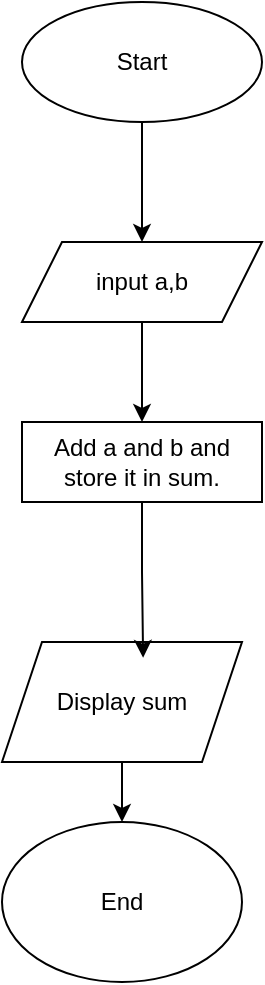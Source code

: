 <mxfile version="25.0.3" pages="4">
  <diagram name="Sum_of_2_numbers" id="cp7l-ZZTf7Rztb3W4R47">
    <mxGraphModel dx="882" dy="458" grid="1" gridSize="10" guides="1" tooltips="1" connect="1" arrows="1" fold="1" page="1" pageScale="1" pageWidth="850" pageHeight="1100" math="0" shadow="0">
      <root>
        <mxCell id="0" />
        <mxCell id="1" parent="0" />
        <mxCell id="_HUWMJ0bEB_SSKzv0rb7-9" style="edgeStyle=orthogonalEdgeStyle;rounded=0;orthogonalLoop=1;jettySize=auto;html=1;entryX=0.5;entryY=0;entryDx=0;entryDy=0;" edge="1" parent="1" source="_HUWMJ0bEB_SSKzv0rb7-1" target="_HUWMJ0bEB_SSKzv0rb7-2">
          <mxGeometry relative="1" as="geometry" />
        </mxCell>
        <mxCell id="_HUWMJ0bEB_SSKzv0rb7-1" value="Start" style="ellipse;whiteSpace=wrap;html=1;" vertex="1" parent="1">
          <mxGeometry x="330" y="40" width="120" height="60" as="geometry" />
        </mxCell>
        <mxCell id="_HUWMJ0bEB_SSKzv0rb7-10" style="edgeStyle=orthogonalEdgeStyle;rounded=0;orthogonalLoop=1;jettySize=auto;html=1;entryX=0.5;entryY=0;entryDx=0;entryDy=0;" edge="1" parent="1" source="_HUWMJ0bEB_SSKzv0rb7-2" target="_HUWMJ0bEB_SSKzv0rb7-3">
          <mxGeometry relative="1" as="geometry" />
        </mxCell>
        <mxCell id="_HUWMJ0bEB_SSKzv0rb7-2" value="input a,b" style="shape=parallelogram;perimeter=parallelogramPerimeter;whiteSpace=wrap;html=1;fixedSize=1;" vertex="1" parent="1">
          <mxGeometry x="330" y="160" width="120" height="40" as="geometry" />
        </mxCell>
        <mxCell id="_HUWMJ0bEB_SSKzv0rb7-3" value="Add a and b and store it in sum." style="rounded=0;whiteSpace=wrap;html=1;" vertex="1" parent="1">
          <mxGeometry x="330" y="250" width="120" height="40" as="geometry" />
        </mxCell>
        <mxCell id="_HUWMJ0bEB_SSKzv0rb7-13" style="edgeStyle=orthogonalEdgeStyle;rounded=0;orthogonalLoop=1;jettySize=auto;html=1;entryX=0.5;entryY=0;entryDx=0;entryDy=0;" edge="1" parent="1" source="_HUWMJ0bEB_SSKzv0rb7-4" target="_HUWMJ0bEB_SSKzv0rb7-6">
          <mxGeometry relative="1" as="geometry" />
        </mxCell>
        <mxCell id="_HUWMJ0bEB_SSKzv0rb7-4" value="Display sum" style="shape=parallelogram;perimeter=parallelogramPerimeter;whiteSpace=wrap;html=1;fixedSize=1;" vertex="1" parent="1">
          <mxGeometry x="320" y="360" width="120" height="60" as="geometry" />
        </mxCell>
        <mxCell id="_HUWMJ0bEB_SSKzv0rb7-6" value="End" style="ellipse;whiteSpace=wrap;html=1;" vertex="1" parent="1">
          <mxGeometry x="320" y="450" width="120" height="80" as="geometry" />
        </mxCell>
        <mxCell id="_HUWMJ0bEB_SSKzv0rb7-11" style="edgeStyle=orthogonalEdgeStyle;rounded=0;orthogonalLoop=1;jettySize=auto;html=1;exitX=0.5;exitY=1;exitDx=0;exitDy=0;" edge="1" parent="1" source="_HUWMJ0bEB_SSKzv0rb7-3" target="_HUWMJ0bEB_SSKzv0rb7-3">
          <mxGeometry relative="1" as="geometry" />
        </mxCell>
        <mxCell id="_HUWMJ0bEB_SSKzv0rb7-12" style="edgeStyle=orthogonalEdgeStyle;rounded=0;orthogonalLoop=1;jettySize=auto;html=1;entryX=0.588;entryY=0.132;entryDx=0;entryDy=0;entryPerimeter=0;" edge="1" parent="1" source="_HUWMJ0bEB_SSKzv0rb7-3" target="_HUWMJ0bEB_SSKzv0rb7-4">
          <mxGeometry relative="1" as="geometry" />
        </mxCell>
      </root>
    </mxGraphModel>
  </diagram>
  <diagram id="PEL-7MDDjGOzB-K8EzK5" name="even/odd">
    <mxGraphModel dx="794" dy="412" grid="1" gridSize="10" guides="1" tooltips="1" connect="1" arrows="1" fold="1" page="1" pageScale="1" pageWidth="827" pageHeight="1169" math="0" shadow="0">
      <root>
        <mxCell id="0" />
        <mxCell id="1" parent="0" />
        <mxCell id="tAixSzYHw1HnBbmjRgFo-8" value="" style="edgeStyle=orthogonalEdgeStyle;rounded=0;orthogonalLoop=1;jettySize=auto;html=1;" edge="1" parent="1" source="tAixSzYHw1HnBbmjRgFo-1" target="tAixSzYHw1HnBbmjRgFo-2">
          <mxGeometry relative="1" as="geometry" />
        </mxCell>
        <mxCell id="tAixSzYHw1HnBbmjRgFo-1" value="Start" style="ellipse;whiteSpace=wrap;html=1;" vertex="1" parent="1">
          <mxGeometry x="260" y="20" width="120" height="50" as="geometry" />
        </mxCell>
        <mxCell id="tAixSzYHw1HnBbmjRgFo-9" value="" style="edgeStyle=orthogonalEdgeStyle;rounded=0;orthogonalLoop=1;jettySize=auto;html=1;" edge="1" parent="1" source="tAixSzYHw1HnBbmjRgFo-2" target="tAixSzYHw1HnBbmjRgFo-4">
          <mxGeometry relative="1" as="geometry" />
        </mxCell>
        <mxCell id="tAixSzYHw1HnBbmjRgFo-2" value="Input a" style="shape=parallelogram;perimeter=parallelogramPerimeter;whiteSpace=wrap;html=1;fixedSize=1;" vertex="1" parent="1">
          <mxGeometry x="260" y="100" width="120" height="60" as="geometry" />
        </mxCell>
        <mxCell id="tAixSzYHw1HnBbmjRgFo-10" style="edgeStyle=orthogonalEdgeStyle;rounded=0;orthogonalLoop=1;jettySize=auto;html=1;entryX=0.5;entryY=0;entryDx=0;entryDy=0;" edge="1" parent="1" source="tAixSzYHw1HnBbmjRgFo-4" target="tAixSzYHw1HnBbmjRgFo-5">
          <mxGeometry relative="1" as="geometry" />
        </mxCell>
        <mxCell id="tAixSzYHw1HnBbmjRgFo-4" value="If a%2==0" style="rhombus;whiteSpace=wrap;html=1;" vertex="1" parent="1">
          <mxGeometry x="280" y="190" width="80" height="80" as="geometry" />
        </mxCell>
        <mxCell id="tAixSzYHw1HnBbmjRgFo-14" style="edgeStyle=orthogonalEdgeStyle;rounded=0;orthogonalLoop=1;jettySize=auto;html=1;entryX=0;entryY=0.5;entryDx=0;entryDy=0;" edge="1" parent="1" source="tAixSzYHw1HnBbmjRgFo-5" target="tAixSzYHw1HnBbmjRgFo-7">
          <mxGeometry relative="1" as="geometry" />
        </mxCell>
        <mxCell id="tAixSzYHw1HnBbmjRgFo-5" value="a is odd" style="shape=parallelogram;perimeter=parallelogramPerimeter;whiteSpace=wrap;html=1;fixedSize=1;" vertex="1" parent="1">
          <mxGeometry x="140" y="290" width="120" height="60" as="geometry" />
        </mxCell>
        <mxCell id="tAixSzYHw1HnBbmjRgFo-15" style="edgeStyle=orthogonalEdgeStyle;rounded=0;orthogonalLoop=1;jettySize=auto;html=1;entryX=1;entryY=0.5;entryDx=0;entryDy=0;" edge="1" parent="1" source="tAixSzYHw1HnBbmjRgFo-6" target="tAixSzYHw1HnBbmjRgFo-7">
          <mxGeometry relative="1" as="geometry" />
        </mxCell>
        <mxCell id="tAixSzYHw1HnBbmjRgFo-6" value="a is even" style="shape=parallelogram;perimeter=parallelogramPerimeter;whiteSpace=wrap;html=1;fixedSize=1;" vertex="1" parent="1">
          <mxGeometry x="400" y="290" width="120" height="60" as="geometry" />
        </mxCell>
        <mxCell id="tAixSzYHw1HnBbmjRgFo-7" value="End" style="ellipse;whiteSpace=wrap;html=1;" vertex="1" parent="1">
          <mxGeometry x="280" y="400" width="80" height="40" as="geometry" />
        </mxCell>
        <mxCell id="tAixSzYHw1HnBbmjRgFo-11" style="edgeStyle=orthogonalEdgeStyle;rounded=0;orthogonalLoop=1;jettySize=auto;html=1;entryX=0.572;entryY=-0.033;entryDx=0;entryDy=0;entryPerimeter=0;" edge="1" parent="1" source="tAixSzYHw1HnBbmjRgFo-4" target="tAixSzYHw1HnBbmjRgFo-6">
          <mxGeometry relative="1" as="geometry" />
        </mxCell>
        <mxCell id="tAixSzYHw1HnBbmjRgFo-12" value="False" style="text;html=1;align=center;verticalAlign=middle;resizable=0;points=[];autosize=1;strokeColor=none;fillColor=none;" vertex="1" parent="1">
          <mxGeometry x="195" y="198" width="50" height="30" as="geometry" />
        </mxCell>
        <mxCell id="tAixSzYHw1HnBbmjRgFo-13" value="True" style="text;html=1;align=center;verticalAlign=middle;resizable=0;points=[];autosize=1;strokeColor=none;fillColor=none;" vertex="1" parent="1">
          <mxGeometry x="415" y="198" width="50" height="30" as="geometry" />
        </mxCell>
      </root>
    </mxGraphModel>
  </diagram>
  <diagram id="kCT6GcYJ7lMcP6Ey-gSE" name="greatest of 3 numbers">
    <mxGraphModel dx="1917" dy="634" grid="1" gridSize="10" guides="1" tooltips="1" connect="1" arrows="1" fold="1" page="1" pageScale="1" pageWidth="827" pageHeight="1169" math="0" shadow="0">
      <root>
        <object label="" id="0">
          <mxCell />
        </object>
        <mxCell id="1" parent="0" />
        <mxCell id="gqYLdBMKKW9qXYO8Rfjo-7" value="" style="edgeStyle=orthogonalEdgeStyle;rounded=0;orthogonalLoop=1;jettySize=auto;html=1;" edge="1" parent="1" source="gqYLdBMKKW9qXYO8Rfjo-1" target="gqYLdBMKKW9qXYO8Rfjo-2">
          <mxGeometry relative="1" as="geometry" />
        </mxCell>
        <mxCell id="gqYLdBMKKW9qXYO8Rfjo-1" value="Start" style="ellipse;whiteSpace=wrap;html=1;" vertex="1" parent="1">
          <mxGeometry x="95" width="130" height="60" as="geometry" />
        </mxCell>
        <mxCell id="gqYLdBMKKW9qXYO8Rfjo-8" value="" style="edgeStyle=orthogonalEdgeStyle;rounded=0;orthogonalLoop=1;jettySize=auto;html=1;" edge="1" parent="1" source="gqYLdBMKKW9qXYO8Rfjo-2" target="gqYLdBMKKW9qXYO8Rfjo-3">
          <mxGeometry relative="1" as="geometry" />
        </mxCell>
        <mxCell id="gqYLdBMKKW9qXYO8Rfjo-2" value="input a,b,c" style="shape=parallelogram;perimeter=parallelogramPerimeter;whiteSpace=wrap;html=1;fixedSize=1;" vertex="1" parent="1">
          <mxGeometry x="100" y="130" width="120" height="60" as="geometry" />
        </mxCell>
        <mxCell id="gqYLdBMKKW9qXYO8Rfjo-9" style="edgeStyle=orthogonalEdgeStyle;rounded=0;orthogonalLoop=1;jettySize=auto;html=1;exitX=1;exitY=0.5;exitDx=0;exitDy=0;entryX=0;entryY=0.5;entryDx=0;entryDy=0;" edge="1" parent="1" source="gqYLdBMKKW9qXYO8Rfjo-3" target="gqYLdBMKKW9qXYO8Rfjo-4">
          <mxGeometry relative="1" as="geometry" />
        </mxCell>
        <mxCell id="gqYLdBMKKW9qXYO8Rfjo-11" style="edgeStyle=orthogonalEdgeStyle;rounded=0;orthogonalLoop=1;jettySize=auto;html=1;exitX=0;exitY=0.5;exitDx=0;exitDy=0;entryX=0;entryY=0.5;entryDx=0;entryDy=0;" edge="1" parent="1" source="gqYLdBMKKW9qXYO8Rfjo-3" target="gqYLdBMKKW9qXYO8Rfjo-10">
          <mxGeometry relative="1" as="geometry" />
        </mxCell>
        <mxCell id="gqYLdBMKKW9qXYO8Rfjo-3" value="if a&amp;gt;b and&amp;nbsp;&lt;div&gt;a&amp;gt;c&lt;/div&gt;" style="rhombus;whiteSpace=wrap;html=1;" vertex="1" parent="1">
          <mxGeometry x="115" y="240" width="90" height="80" as="geometry" />
        </mxCell>
        <mxCell id="gqYLdBMKKW9qXYO8Rfjo-13" style="edgeStyle=orthogonalEdgeStyle;rounded=0;orthogonalLoop=1;jettySize=auto;html=1;entryX=0;entryY=0.5;entryDx=0;entryDy=0;" edge="1" parent="1" source="gqYLdBMKKW9qXYO8Rfjo-4" target="gqYLdBMKKW9qXYO8Rfjo-12">
          <mxGeometry relative="1" as="geometry" />
        </mxCell>
        <mxCell id="gqYLdBMKKW9qXYO8Rfjo-18" style="edgeStyle=orthogonalEdgeStyle;rounded=0;orthogonalLoop=1;jettySize=auto;html=1;exitX=1;exitY=0.5;exitDx=0;exitDy=0;entryX=0.5;entryY=0;entryDx=0;entryDy=0;" edge="1" parent="1" source="gqYLdBMKKW9qXYO8Rfjo-4" target="gqYLdBMKKW9qXYO8Rfjo-17">
          <mxGeometry relative="1" as="geometry" />
        </mxCell>
        <mxCell id="gqYLdBMKKW9qXYO8Rfjo-4" value="elif b&amp;gt;a&amp;nbsp;&lt;div&gt;and&amp;nbsp;&lt;div&gt;b&amp;gt;c&lt;/div&gt;&lt;/div&gt;" style="rhombus;whiteSpace=wrap;html=1;" vertex="1" parent="1">
          <mxGeometry x="280" y="240" width="80" height="80" as="geometry" />
        </mxCell>
        <mxCell id="gqYLdBMKKW9qXYO8Rfjo-21" style="edgeStyle=orthogonalEdgeStyle;rounded=0;orthogonalLoop=1;jettySize=auto;html=1;entryX=0;entryY=0.5;entryDx=0;entryDy=0;" edge="1" parent="1" source="gqYLdBMKKW9qXYO8Rfjo-10" target="gqYLdBMKKW9qXYO8Rfjo-20">
          <mxGeometry relative="1" as="geometry" />
        </mxCell>
        <mxCell id="gqYLdBMKKW9qXYO8Rfjo-10" value="Display a&amp;nbsp;&lt;div&gt;is greater&lt;/div&gt;" style="shape=parallelogram;perimeter=parallelogramPerimeter;whiteSpace=wrap;html=1;fixedSize=1;" vertex="1" parent="1">
          <mxGeometry x="150" y="360" width="120" height="60" as="geometry" />
        </mxCell>
        <mxCell id="gqYLdBMKKW9qXYO8Rfjo-22" style="edgeStyle=orthogonalEdgeStyle;rounded=0;orthogonalLoop=1;jettySize=auto;html=1;entryX=0.5;entryY=0;entryDx=0;entryDy=0;" edge="1" parent="1" source="gqYLdBMKKW9qXYO8Rfjo-12" target="gqYLdBMKKW9qXYO8Rfjo-20">
          <mxGeometry relative="1" as="geometry" />
        </mxCell>
        <mxCell id="gqYLdBMKKW9qXYO8Rfjo-12" value="Display b&amp;nbsp;&lt;div&gt;is greater&lt;/div&gt;" style="shape=parallelogram;perimeter=parallelogramPerimeter;whiteSpace=wrap;html=1;fixedSize=1;" vertex="1" parent="1">
          <mxGeometry x="341" y="350" width="120" height="60" as="geometry" />
        </mxCell>
        <mxCell id="gqYLdBMKKW9qXYO8Rfjo-14" value="True" style="text;html=1;align=center;verticalAlign=middle;resizable=0;points=[];autosize=1;strokeColor=none;fillColor=none;" vertex="1" parent="1">
          <mxGeometry x="65" y="238" width="50" height="30" as="geometry" />
        </mxCell>
        <mxCell id="gqYLdBMKKW9qXYO8Rfjo-15" value="False" style="text;html=1;align=center;verticalAlign=middle;resizable=0;points=[];autosize=1;strokeColor=none;fillColor=none;" vertex="1" parent="1">
          <mxGeometry x="215" y="248" width="50" height="30" as="geometry" />
        </mxCell>
        <mxCell id="gqYLdBMKKW9qXYO8Rfjo-16" value="True" style="text;html=1;align=center;verticalAlign=middle;resizable=0;points=[];autosize=1;strokeColor=none;fillColor=none;" vertex="1" parent="1">
          <mxGeometry x="275" y="318" width="50" height="30" as="geometry" />
        </mxCell>
        <mxCell id="gqYLdBMKKW9qXYO8Rfjo-23" style="edgeStyle=orthogonalEdgeStyle;rounded=0;orthogonalLoop=1;jettySize=auto;html=1;entryX=1;entryY=0.5;entryDx=0;entryDy=0;" edge="1" parent="1" source="gqYLdBMKKW9qXYO8Rfjo-17" target="gqYLdBMKKW9qXYO8Rfjo-20">
          <mxGeometry relative="1" as="geometry">
            <Array as="points">
              <mxPoint x="480" y="380" />
              <mxPoint x="480" y="470" />
              <mxPoint x="490" y="470" />
              <mxPoint x="490" y="570" />
            </Array>
          </mxGeometry>
        </mxCell>
        <mxCell id="gqYLdBMKKW9qXYO8Rfjo-17" value="Display c&amp;nbsp;&lt;div&gt;is greater&lt;/div&gt;" style="shape=parallelogram;perimeter=parallelogramPerimeter;whiteSpace=wrap;html=1;fixedSize=1;" vertex="1" parent="1">
          <mxGeometry x="500" y="350" width="120" height="60" as="geometry" />
        </mxCell>
        <mxCell id="gqYLdBMKKW9qXYO8Rfjo-19" value="False" style="text;html=1;align=center;verticalAlign=middle;resizable=0;points=[];autosize=1;strokeColor=none;fillColor=none;" vertex="1" parent="1">
          <mxGeometry x="375" y="258" width="50" height="30" as="geometry" />
        </mxCell>
        <mxCell id="gqYLdBMKKW9qXYO8Rfjo-20" value="End" style="ellipse;whiteSpace=wrap;html=1;" vertex="1" parent="1">
          <mxGeometry x="341" y="530" width="120" height="80" as="geometry" />
        </mxCell>
      </root>
    </mxGraphModel>
  </diagram>
  <diagram id="ym7CiNuAiqmi0NAr0k59" name="ATM Withdraw">
    <mxGraphModel dx="2265" dy="749" grid="1" gridSize="10" guides="1" tooltips="1" connect="1" arrows="1" fold="1" page="1" pageScale="1" pageWidth="827" pageHeight="1169" math="0" shadow="0">
      <root>
        <mxCell id="0" />
        <mxCell id="1" parent="0" />
        <mxCell id="66GD6slLFr1FBJrWMoP1-5" style="edgeStyle=orthogonalEdgeStyle;rounded=0;orthogonalLoop=1;jettySize=auto;html=1;entryX=0.5;entryY=0;entryDx=0;entryDy=0;" edge="1" parent="1" source="66GD6slLFr1FBJrWMoP1-1" target="66GD6slLFr1FBJrWMoP1-2">
          <mxGeometry relative="1" as="geometry" />
        </mxCell>
        <mxCell id="66GD6slLFr1FBJrWMoP1-1" value="Start" style="ellipse;whiteSpace=wrap;html=1;" vertex="1" parent="1">
          <mxGeometry x="340" y="10" width="120" height="60" as="geometry" />
        </mxCell>
        <mxCell id="66GD6slLFr1FBJrWMoP1-6" value="" style="edgeStyle=orthogonalEdgeStyle;rounded=0;orthogonalLoop=1;jettySize=auto;html=1;" edge="1" parent="1" source="66GD6slLFr1FBJrWMoP1-2" target="66GD6slLFr1FBJrWMoP1-3">
          <mxGeometry relative="1" as="geometry" />
        </mxCell>
        <mxCell id="66GD6slLFr1FBJrWMoP1-2" value="input name- n,&lt;div&gt;ac no. - a&lt;/div&gt;" style="shape=parallelogram;perimeter=parallelogramPerimeter;whiteSpace=wrap;html=1;fixedSize=1;" vertex="1" parent="1">
          <mxGeometry x="340" y="110" width="120" height="60" as="geometry" />
        </mxCell>
        <mxCell id="66GD6slLFr1FBJrWMoP1-7" value="" style="edgeStyle=orthogonalEdgeStyle;rounded=0;orthogonalLoop=1;jettySize=auto;html=1;" edge="1" parent="1" source="66GD6slLFr1FBJrWMoP1-3" target="66GD6slLFr1FBJrWMoP1-4">
          <mxGeometry relative="1" as="geometry" />
        </mxCell>
        <mxCell id="66GD6slLFr1FBJrWMoP1-16" style="edgeStyle=orthogonalEdgeStyle;rounded=0;orthogonalLoop=1;jettySize=auto;html=1;exitX=1;exitY=0.5;exitDx=0;exitDy=0;entryX=1;entryY=0.5;entryDx=0;entryDy=0;" edge="1" parent="1" source="66GD6slLFr1FBJrWMoP1-3" target="66GD6slLFr1FBJrWMoP1-15">
          <mxGeometry relative="1" as="geometry" />
        </mxCell>
        <mxCell id="66GD6slLFr1FBJrWMoP1-3" value="if valid user" style="rhombus;whiteSpace=wrap;html=1;" vertex="1" parent="1">
          <mxGeometry x="360" y="200" width="80" height="80" as="geometry" />
        </mxCell>
        <mxCell id="66GD6slLFr1FBJrWMoP1-12" value="" style="edgeStyle=orthogonalEdgeStyle;rounded=0;orthogonalLoop=1;jettySize=auto;html=1;" edge="1" parent="1" source="66GD6slLFr1FBJrWMoP1-4" target="66GD6slLFr1FBJrWMoP1-11">
          <mxGeometry relative="1" as="geometry" />
        </mxCell>
        <mxCell id="66GD6slLFr1FBJrWMoP1-4" value="Enter amount -m" style="shape=parallelogram;perimeter=parallelogramPerimeter;whiteSpace=wrap;html=1;fixedSize=1;" vertex="1" parent="1">
          <mxGeometry x="340" y="320" width="120" height="60" as="geometry" />
        </mxCell>
        <mxCell id="66GD6slLFr1FBJrWMoP1-8" value="True" style="text;html=1;align=center;verticalAlign=middle;resizable=0;points=[];autosize=1;strokeColor=none;fillColor=none;" vertex="1" parent="1">
          <mxGeometry x="355" y="278" width="50" height="30" as="geometry" />
        </mxCell>
        <mxCell id="66GD6slLFr1FBJrWMoP1-18" style="edgeStyle=orthogonalEdgeStyle;rounded=0;orthogonalLoop=1;jettySize=auto;html=1;" edge="1" parent="1" source="66GD6slLFr1FBJrWMoP1-11">
          <mxGeometry relative="1" as="geometry">
            <mxPoint x="240" y="550" as="targetPoint" />
          </mxGeometry>
        </mxCell>
        <mxCell id="66GD6slLFr1FBJrWMoP1-11" value="if amount&lt;div&gt;in Ac&lt;/div&gt;" style="rhombus;whiteSpace=wrap;html=1;" vertex="1" parent="1">
          <mxGeometry x="360" y="420" width="80" height="80" as="geometry" />
        </mxCell>
        <mxCell id="66GD6slLFr1FBJrWMoP1-23" style="edgeStyle=orthogonalEdgeStyle;rounded=0;orthogonalLoop=1;jettySize=auto;html=1;exitX=0.5;exitY=1;exitDx=0;exitDy=0;entryX=0.5;entryY=0;entryDx=0;entryDy=0;" edge="1" parent="1" source="66GD6slLFr1FBJrWMoP1-13" target="66GD6slLFr1FBJrWMoP1-15">
          <mxGeometry relative="1" as="geometry" />
        </mxCell>
        <mxCell id="66GD6slLFr1FBJrWMoP1-13" value="Display m" style="shape=parallelogram;perimeter=parallelogramPerimeter;whiteSpace=wrap;html=1;fixedSize=1;" vertex="1" parent="1">
          <mxGeometry x="330" y="550" width="120" height="60" as="geometry" />
        </mxCell>
        <mxCell id="66GD6slLFr1FBJrWMoP1-29" style="edgeStyle=orthogonalEdgeStyle;rounded=0;orthogonalLoop=1;jettySize=auto;html=1;entryX=0;entryY=0.5;entryDx=0;entryDy=0;" edge="1" parent="1" source="66GD6slLFr1FBJrWMoP1-14" target="66GD6slLFr1FBJrWMoP1-15">
          <mxGeometry relative="1" as="geometry" />
        </mxCell>
        <mxCell id="66GD6slLFr1FBJrWMoP1-14" value="No amount&amp;nbsp;&lt;div&gt;in bank&lt;/div&gt;" style="shape=parallelogram;perimeter=parallelogramPerimeter;whiteSpace=wrap;html=1;fixedSize=1;" vertex="1" parent="1">
          <mxGeometry x="180" y="555" width="120" height="60" as="geometry" />
        </mxCell>
        <mxCell id="66GD6slLFr1FBJrWMoP1-15" value="End" style="ellipse;whiteSpace=wrap;html=1;" vertex="1" parent="1">
          <mxGeometry x="294" y="760" width="120" height="60" as="geometry" />
        </mxCell>
        <mxCell id="66GD6slLFr1FBJrWMoP1-17" style="edgeStyle=orthogonalEdgeStyle;rounded=0;orthogonalLoop=1;jettySize=auto;html=1;entryX=0.589;entryY=0.011;entryDx=0;entryDy=0;entryPerimeter=0;" edge="1" parent="1" source="66GD6slLFr1FBJrWMoP1-11" target="66GD6slLFr1FBJrWMoP1-13">
          <mxGeometry relative="1" as="geometry" />
        </mxCell>
        <mxCell id="66GD6slLFr1FBJrWMoP1-19" value="True" style="text;html=1;align=center;verticalAlign=middle;resizable=0;points=[];autosize=1;strokeColor=none;fillColor=none;" vertex="1" parent="1">
          <mxGeometry x="405" y="498" width="50" height="30" as="geometry" />
        </mxCell>
        <mxCell id="66GD6slLFr1FBJrWMoP1-20" value="False" style="text;html=1;align=center;verticalAlign=middle;resizable=0;points=[];autosize=1;strokeColor=none;fillColor=none;" vertex="1" parent="1">
          <mxGeometry x="255" y="438" width="50" height="30" as="geometry" />
        </mxCell>
      </root>
    </mxGraphModel>
  </diagram>
</mxfile>
